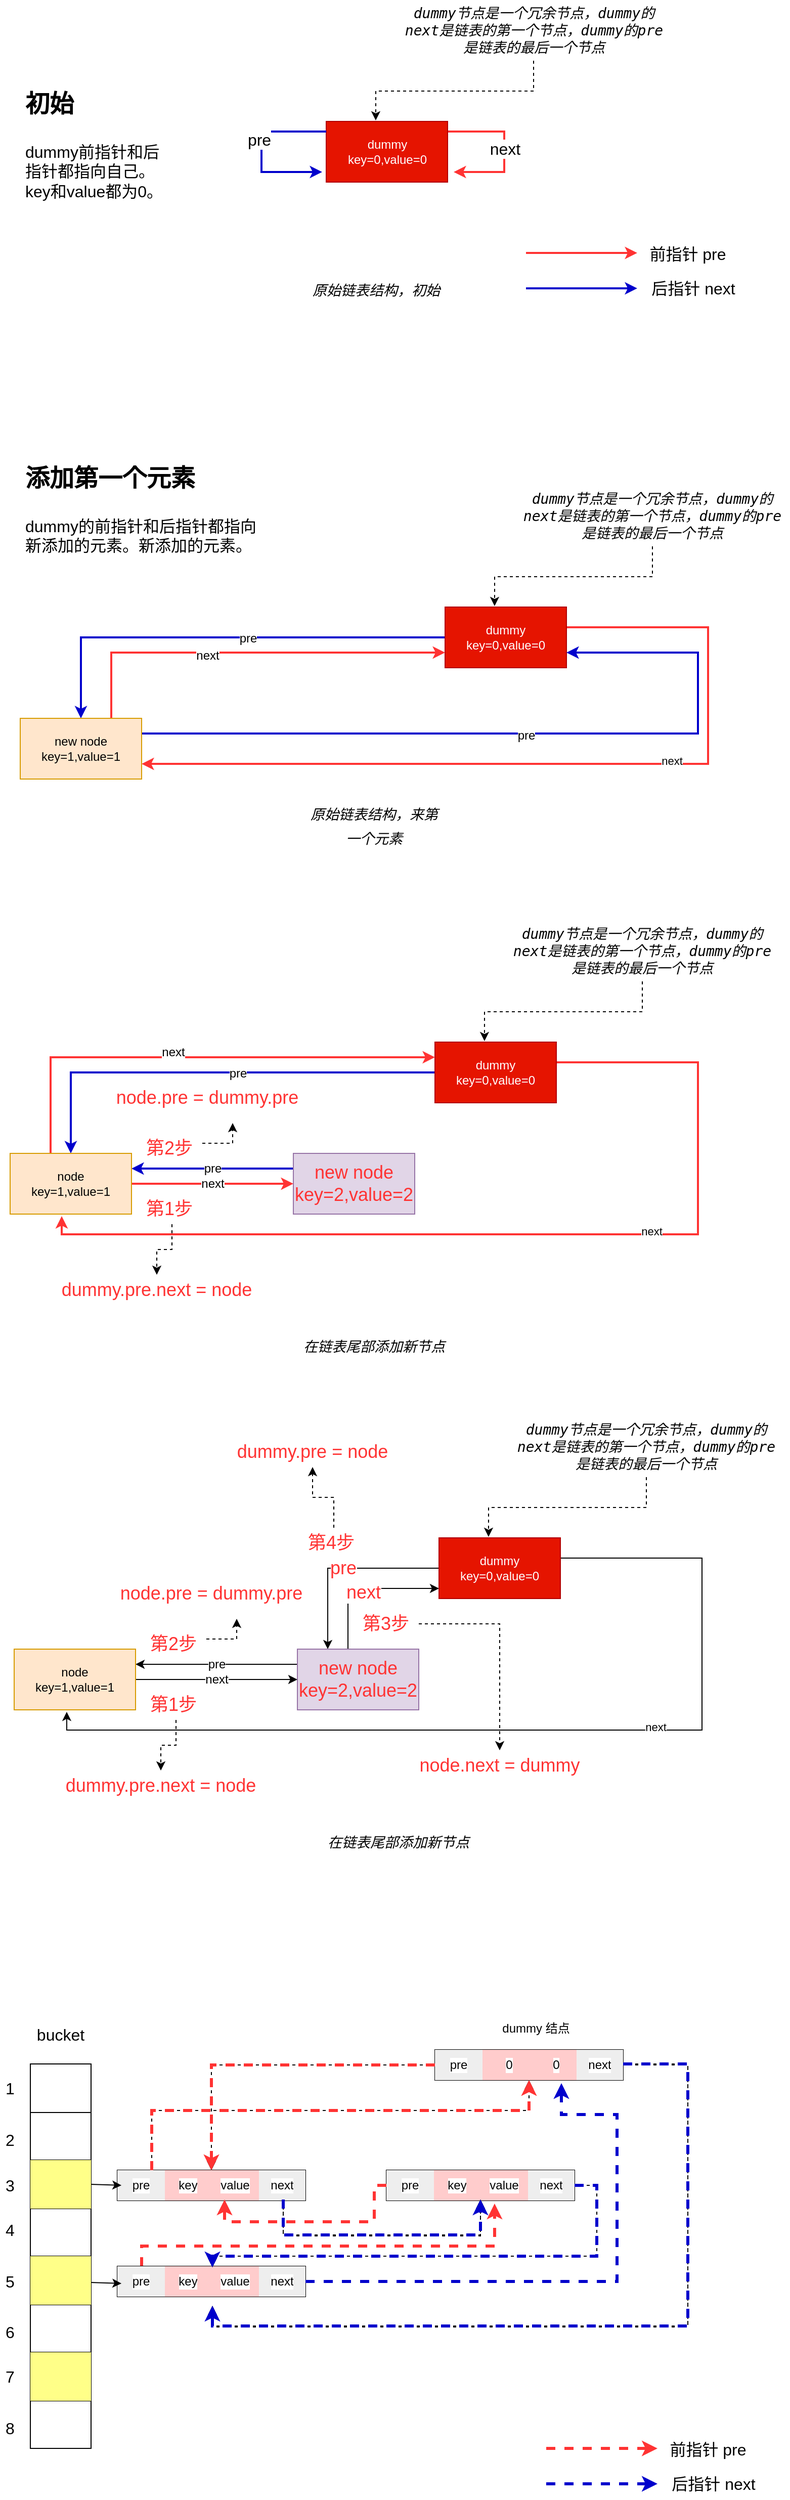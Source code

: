 <mxfile version="16.4.11" type="github">
  <diagram id="jQrOPHSQlCrRj25DtOaN" name="Page-1">
    <mxGraphModel dx="1422" dy="762" grid="1" gridSize="10" guides="1" tooltips="1" connect="1" arrows="1" fold="1" page="1" pageScale="1" pageWidth="827" pageHeight="1169" math="0" shadow="0">
      <root>
        <mxCell id="0" />
        <mxCell id="1" parent="0" />
        <mxCell id="KZvTcLUDpUq6Z3vSpvz5-89" style="edgeStyle=orthogonalEdgeStyle;rounded=0;orthogonalLoop=1;jettySize=auto;html=1;entryX=0.433;entryY=1.033;entryDx=0;entryDy=0;entryPerimeter=0;" edge="1" source="KZvTcLUDpUq6Z3vSpvz5-93" target="KZvTcLUDpUq6Z3vSpvz5-104" parent="1">
          <mxGeometry relative="1" as="geometry">
            <mxPoint x="693.96" y="1810" as="targetPoint" />
            <Array as="points">
              <mxPoint x="694" y="1720" />
              <mxPoint x="694" y="1890" />
              <mxPoint x="66" y="1890" />
            </Array>
          </mxGeometry>
        </mxCell>
        <mxCell id="KZvTcLUDpUq6Z3vSpvz5-90" value="next" style="edgeLabel;html=1;align=center;verticalAlign=middle;resizable=0;points=[];" vertex="1" connectable="0" parent="KZvTcLUDpUq6Z3vSpvz5-89">
          <mxGeometry x="-0.255" y="-3" relative="1" as="geometry">
            <mxPoint as="offset" />
          </mxGeometry>
        </mxCell>
        <mxCell id="KZvTcLUDpUq6Z3vSpvz5-115" value="pre" style="edgeStyle=orthogonalEdgeStyle;rounded=0;orthogonalLoop=1;jettySize=auto;html=1;entryX=0.25;entryY=0;entryDx=0;entryDy=0;fontSize=18;fontColor=#FF3333;" edge="1" parent="1" source="KZvTcLUDpUq6Z3vSpvz5-93" target="KZvTcLUDpUq6Z3vSpvz5-100">
          <mxGeometry relative="1" as="geometry" />
        </mxCell>
        <mxCell id="KZvTcLUDpUq6Z3vSpvz5-93" value="dummy&lt;br&gt;key=0,value=0" style="rounded=0;whiteSpace=wrap;html=1;fillColor=#e51400;fontColor=#ffffff;strokeColor=#B20000;" vertex="1" parent="1">
          <mxGeometry x="434" y="1700" width="120" height="60" as="geometry" />
        </mxCell>
        <mxCell id="KZvTcLUDpUq6Z3vSpvz5-99" value="pre" style="edgeStyle=orthogonalEdgeStyle;rounded=0;orthogonalLoop=1;jettySize=auto;html=1;entryX=1;entryY=0.25;entryDx=0;entryDy=0;fontSize=12;fontColor=#000000;" edge="1" source="KZvTcLUDpUq6Z3vSpvz5-100" target="KZvTcLUDpUq6Z3vSpvz5-104" parent="1">
          <mxGeometry relative="1" as="geometry">
            <Array as="points">
              <mxPoint x="194" y="1825" />
              <mxPoint x="194" y="1825" />
            </Array>
          </mxGeometry>
        </mxCell>
        <mxCell id="KZvTcLUDpUq6Z3vSpvz5-116" style="edgeStyle=orthogonalEdgeStyle;rounded=0;orthogonalLoop=1;jettySize=auto;html=1;fontSize=18;fontColor=#FF3333;" edge="1" parent="1" source="KZvTcLUDpUq6Z3vSpvz5-100">
          <mxGeometry relative="1" as="geometry">
            <mxPoint x="434" y="1750" as="targetPoint" />
            <Array as="points">
              <mxPoint x="344" y="1750" />
              <mxPoint x="434" y="1750" />
            </Array>
          </mxGeometry>
        </mxCell>
        <mxCell id="KZvTcLUDpUq6Z3vSpvz5-117" value="next" style="edgeLabel;html=1;align=center;verticalAlign=middle;resizable=0;points=[];fontSize=18;fontColor=#FF3333;" vertex="1" connectable="0" parent="KZvTcLUDpUq6Z3vSpvz5-116">
          <mxGeometry y="-4" relative="1" as="geometry">
            <mxPoint as="offset" />
          </mxGeometry>
        </mxCell>
        <mxCell id="KZvTcLUDpUq6Z3vSpvz5-100" value="&lt;span style=&quot;color: rgb(255 , 51 , 51)&quot;&gt;new&amp;nbsp;node&lt;/span&gt;&lt;br style=&quot;color: rgb(255 , 51 , 51)&quot;&gt;&lt;span style=&quot;color: rgb(255 , 51 , 51)&quot;&gt;key=2,value=2&lt;/span&gt;" style="rounded=0;whiteSpace=wrap;html=1;fontSize=18;fillColor=#e1d5e7;strokeColor=#9673a6;" vertex="1" parent="1">
          <mxGeometry x="294" y="1810" width="120" height="60" as="geometry" />
        </mxCell>
        <mxCell id="KZvTcLUDpUq6Z3vSpvz5-101" style="edgeStyle=orthogonalEdgeStyle;rounded=0;orthogonalLoop=1;jettySize=auto;html=1;entryX=0.408;entryY=-0.017;entryDx=0;entryDy=0;entryPerimeter=0;dashed=1;" edge="1" source="KZvTcLUDpUq6Z3vSpvz5-102" target="KZvTcLUDpUq6Z3vSpvz5-93" parent="1">
          <mxGeometry relative="1" as="geometry" />
        </mxCell>
        <mxCell id="KZvTcLUDpUq6Z3vSpvz5-102" value="&lt;span style=&quot;font-family: &amp;quot;source code pro&amp;quot;, &amp;quot;dejavu sans mono&amp;quot;, &amp;quot;ubuntu mono&amp;quot;, &amp;quot;anonymous pro&amp;quot;, &amp;quot;droid sans mono&amp;quot;, menlo, monaco, consolas, inconsolata, courier, &amp;quot;pingfang sc&amp;quot;, &amp;quot;microsoft yahei&amp;quot;, sans-serif; font-size: 14px; font-style: italic; background-color: rgb(255, 255, 255);&quot;&gt;dummy节点是一个冗余节点，dummy的next是链表的第一个节点，dummy的pre是链表的最后一个节点&lt;/span&gt;" style="text;html=1;strokeColor=none;fillColor=none;align=center;verticalAlign=middle;whiteSpace=wrap;rounded=0;fontColor=#000000;" vertex="1" parent="1">
          <mxGeometry x="504" y="1580" width="270" height="60" as="geometry" />
        </mxCell>
        <mxCell id="KZvTcLUDpUq6Z3vSpvz5-103" value="next" style="edgeStyle=orthogonalEdgeStyle;rounded=0;orthogonalLoop=1;jettySize=auto;html=1;entryX=0;entryY=0.5;entryDx=0;entryDy=0;fontSize=12;fontColor=#000000;" edge="1" source="KZvTcLUDpUq6Z3vSpvz5-104" target="KZvTcLUDpUq6Z3vSpvz5-100" parent="1">
          <mxGeometry relative="1" as="geometry" />
        </mxCell>
        <mxCell id="KZvTcLUDpUq6Z3vSpvz5-104" value="node&lt;br&gt;key=1,value=1" style="rounded=0;whiteSpace=wrap;html=1;fillColor=#ffe6cc;strokeColor=#d79b00;" vertex="1" parent="1">
          <mxGeometry x="14" y="1810" width="120" height="60" as="geometry" />
        </mxCell>
        <mxCell id="KZvTcLUDpUq6Z3vSpvz5-105" value="dummy.pre.next = node" style="text;html=1;strokeColor=none;fillColor=none;align=center;verticalAlign=middle;whiteSpace=wrap;rounded=0;labelBackgroundColor=#FFFFFF;fontSize=18;fontColor=#FF3333;" vertex="1" parent="1">
          <mxGeometry x="44" y="1930" width="230" height="30" as="geometry" />
        </mxCell>
        <mxCell id="KZvTcLUDpUq6Z3vSpvz5-106" value="node.pre = dummy.pre" style="text;html=1;strokeColor=none;fillColor=none;align=center;verticalAlign=middle;whiteSpace=wrap;rounded=0;labelBackgroundColor=#FFFFFF;fontSize=18;fontColor=#FF3333;" vertex="1" parent="1">
          <mxGeometry x="94" y="1740" width="230" height="30" as="geometry" />
        </mxCell>
        <mxCell id="KZvTcLUDpUq6Z3vSpvz5-107" style="edgeStyle=orthogonalEdgeStyle;rounded=0;orthogonalLoop=1;jettySize=auto;html=1;fontSize=18;fontColor=#FF3333;dashed=1;" edge="1" source="KZvTcLUDpUq6Z3vSpvz5-108" target="KZvTcLUDpUq6Z3vSpvz5-105" parent="1">
          <mxGeometry relative="1" as="geometry" />
        </mxCell>
        <mxCell id="KZvTcLUDpUq6Z3vSpvz5-108" value="第1步&amp;nbsp;" style="text;html=1;strokeColor=none;fillColor=none;align=center;verticalAlign=middle;whiteSpace=wrap;rounded=0;labelBackgroundColor=#FFFFFF;fontSize=18;fontColor=#FF3333;" vertex="1" parent="1">
          <mxGeometry x="144" y="1850" width="60" height="30" as="geometry" />
        </mxCell>
        <mxCell id="KZvTcLUDpUq6Z3vSpvz5-109" style="edgeStyle=orthogonalEdgeStyle;rounded=0;orthogonalLoop=1;jettySize=auto;html=1;fontSize=18;fontColor=#FF3333;dashed=1;" edge="1" source="KZvTcLUDpUq6Z3vSpvz5-110" parent="1">
          <mxGeometry relative="1" as="geometry">
            <mxPoint x="234" y="1780" as="targetPoint" />
            <Array as="points">
              <mxPoint x="234" y="1800" />
            </Array>
          </mxGeometry>
        </mxCell>
        <mxCell id="KZvTcLUDpUq6Z3vSpvz5-110" value="第2步&amp;nbsp;" style="text;html=1;strokeColor=none;fillColor=none;align=center;verticalAlign=middle;whiteSpace=wrap;rounded=0;labelBackgroundColor=#FFFFFF;fontSize=18;fontColor=#FF3333;" vertex="1" parent="1">
          <mxGeometry x="144" y="1790" width="60" height="30" as="geometry" />
        </mxCell>
        <mxCell id="KZvTcLUDpUq6Z3vSpvz5-168" style="edgeStyle=orthogonalEdgeStyle;rounded=0;orthogonalLoop=1;jettySize=auto;html=1;entryX=0.5;entryY=0;entryDx=0;entryDy=0;fontSize=12;fontColor=#000000;dashed=1;" edge="1" parent="1" source="KZvTcLUDpUq6Z3vSpvz5-114" target="KZvTcLUDpUq6Z3vSpvz5-167">
          <mxGeometry relative="1" as="geometry">
            <Array as="points">
              <mxPoint x="494" y="1785" />
            </Array>
          </mxGeometry>
        </mxCell>
        <mxCell id="KZvTcLUDpUq6Z3vSpvz5-114" value="第3步&amp;nbsp;" style="text;html=1;strokeColor=none;fillColor=none;align=center;verticalAlign=middle;whiteSpace=wrap;rounded=0;labelBackgroundColor=#FFFFFF;fontSize=18;fontColor=#FF3333;" vertex="1" parent="1">
          <mxGeometry x="354" y="1770" width="60" height="30" as="geometry" />
        </mxCell>
        <mxCell id="KZvTcLUDpUq6Z3vSpvz5-172" style="edgeStyle=orthogonalEdgeStyle;rounded=0;orthogonalLoop=1;jettySize=auto;html=1;dashed=1;fontSize=12;fontColor=#000000;" edge="1" parent="1" source="KZvTcLUDpUq6Z3vSpvz5-118" target="KZvTcLUDpUq6Z3vSpvz5-169">
          <mxGeometry relative="1" as="geometry" />
        </mxCell>
        <mxCell id="KZvTcLUDpUq6Z3vSpvz5-118" value="第4步&amp;nbsp;" style="text;html=1;strokeColor=none;fillColor=none;align=center;verticalAlign=middle;whiteSpace=wrap;rounded=0;labelBackgroundColor=#FFFFFF;fontSize=18;fontColor=#FF3333;" vertex="1" parent="1">
          <mxGeometry x="300" y="1690" width="60" height="30" as="geometry" />
        </mxCell>
        <mxCell id="KZvTcLUDpUq6Z3vSpvz5-120" value="&lt;span style=&quot;font-family: &amp;quot;source code pro&amp;quot;, &amp;quot;dejavu sans mono&amp;quot;, &amp;quot;ubuntu mono&amp;quot;, &amp;quot;anonymous pro&amp;quot;, &amp;quot;droid sans mono&amp;quot;, menlo, monaco, consolas, inconsolata, courier, &amp;quot;pingfang sc&amp;quot;, &amp;quot;microsoft yahei&amp;quot;, sans-serif; font-size: 14px; font-style: italic; background-color: rgb(255, 255, 255);&quot;&gt;在链表尾部添加新节点&lt;/span&gt;" style="text;html=1;strokeColor=none;fillColor=none;align=center;verticalAlign=middle;whiteSpace=wrap;rounded=0;labelBackgroundColor=#FFFFFF;fontSize=19;fontColor=#000000;" vertex="1" parent="1">
          <mxGeometry x="290" y="1500" width="160" height="20" as="geometry" />
        </mxCell>
        <mxCell id="KZvTcLUDpUq6Z3vSpvz5-121" style="edgeStyle=orthogonalEdgeStyle;rounded=0;orthogonalLoop=1;jettySize=auto;html=1;entryX=0.425;entryY=1.033;entryDx=0;entryDy=0;entryPerimeter=0;strokeColor=#FF3333;strokeWidth=2;" edge="1" source="KZvTcLUDpUq6Z3vSpvz5-124" target="KZvTcLUDpUq6Z3vSpvz5-134" parent="1">
          <mxGeometry relative="1" as="geometry">
            <mxPoint x="689.96" y="1320" as="targetPoint" />
            <Array as="points">
              <mxPoint x="690" y="1230" />
              <mxPoint x="690" y="1400" />
              <mxPoint x="61" y="1400" />
            </Array>
          </mxGeometry>
        </mxCell>
        <mxCell id="KZvTcLUDpUq6Z3vSpvz5-122" value="next" style="edgeLabel;html=1;align=center;verticalAlign=middle;resizable=0;points=[];" vertex="1" connectable="0" parent="KZvTcLUDpUq6Z3vSpvz5-121">
          <mxGeometry x="-0.255" y="-3" relative="1" as="geometry">
            <mxPoint as="offset" />
          </mxGeometry>
        </mxCell>
        <mxCell id="KZvTcLUDpUq6Z3vSpvz5-143" style="edgeStyle=orthogonalEdgeStyle;rounded=0;orthogonalLoop=1;jettySize=auto;html=1;entryX=0.5;entryY=0;entryDx=0;entryDy=0;fontSize=12;fontColor=#000000;strokeColor=#0000CC;strokeWidth=2;" edge="1" parent="1" source="KZvTcLUDpUq6Z3vSpvz5-124" target="KZvTcLUDpUq6Z3vSpvz5-134">
          <mxGeometry relative="1" as="geometry" />
        </mxCell>
        <mxCell id="KZvTcLUDpUq6Z3vSpvz5-144" value="pre" style="edgeLabel;html=1;align=center;verticalAlign=middle;resizable=0;points=[];fontSize=12;fontColor=#000000;" vertex="1" connectable="0" parent="KZvTcLUDpUq6Z3vSpvz5-143">
          <mxGeometry x="-0.114" y="1" relative="1" as="geometry">
            <mxPoint as="offset" />
          </mxGeometry>
        </mxCell>
        <mxCell id="KZvTcLUDpUq6Z3vSpvz5-124" value="dummy&lt;br&gt;key=0,value=0" style="rounded=0;whiteSpace=wrap;html=1;fillColor=#e51400;fontColor=#ffffff;strokeColor=#B20000;" vertex="1" parent="1">
          <mxGeometry x="430" y="1210" width="120" height="60" as="geometry" />
        </mxCell>
        <mxCell id="KZvTcLUDpUq6Z3vSpvz5-127" value="pre" style="edgeStyle=orthogonalEdgeStyle;rounded=0;orthogonalLoop=1;jettySize=auto;html=1;entryX=1;entryY=0.25;entryDx=0;entryDy=0;fontSize=12;fontColor=#000000;strokeColor=#0000CC;strokeWidth=2;" edge="1" source="KZvTcLUDpUq6Z3vSpvz5-130" target="KZvTcLUDpUq6Z3vSpvz5-134" parent="1">
          <mxGeometry relative="1" as="geometry">
            <Array as="points">
              <mxPoint x="190" y="1335" />
              <mxPoint x="190" y="1335" />
            </Array>
          </mxGeometry>
        </mxCell>
        <mxCell id="KZvTcLUDpUq6Z3vSpvz5-130" value="&lt;font color=&quot;#ff3333&quot; style=&quot;font-size: 18px&quot;&gt;new&amp;nbsp;node&lt;br&gt;key=2,value=2&lt;br&gt;&lt;/font&gt;" style="rounded=0;whiteSpace=wrap;html=1;fontSize=18;fillColor=#e1d5e7;strokeColor=#9673a6;" vertex="1" parent="1">
          <mxGeometry x="290" y="1320" width="120" height="60" as="geometry" />
        </mxCell>
        <mxCell id="KZvTcLUDpUq6Z3vSpvz5-131" style="edgeStyle=orthogonalEdgeStyle;rounded=0;orthogonalLoop=1;jettySize=auto;html=1;entryX=0.408;entryY=-0.017;entryDx=0;entryDy=0;entryPerimeter=0;dashed=1;" edge="1" source="KZvTcLUDpUq6Z3vSpvz5-132" target="KZvTcLUDpUq6Z3vSpvz5-124" parent="1">
          <mxGeometry relative="1" as="geometry" />
        </mxCell>
        <mxCell id="KZvTcLUDpUq6Z3vSpvz5-132" value="&lt;span style=&quot;font-family: &amp;quot;source code pro&amp;quot;, &amp;quot;dejavu sans mono&amp;quot;, &amp;quot;ubuntu mono&amp;quot;, &amp;quot;anonymous pro&amp;quot;, &amp;quot;droid sans mono&amp;quot;, menlo, monaco, consolas, inconsolata, courier, &amp;quot;pingfang sc&amp;quot;, &amp;quot;microsoft yahei&amp;quot;, sans-serif; font-size: 14px; font-style: italic; background-color: rgb(255, 255, 255);&quot;&gt;dummy节点是一个冗余节点，dummy的next是链表的第一个节点，dummy的pre是链表的最后一个节点&lt;/span&gt;" style="text;html=1;strokeColor=none;fillColor=none;align=center;verticalAlign=middle;whiteSpace=wrap;rounded=0;fontColor=#000000;" vertex="1" parent="1">
          <mxGeometry x="500" y="1090" width="270" height="60" as="geometry" />
        </mxCell>
        <mxCell id="KZvTcLUDpUq6Z3vSpvz5-133" value="next" style="edgeStyle=orthogonalEdgeStyle;rounded=0;orthogonalLoop=1;jettySize=auto;html=1;entryX=0;entryY=0.5;entryDx=0;entryDy=0;fontSize=12;fontColor=#000000;strokeColor=#FF3333;strokeWidth=2;" edge="1" source="KZvTcLUDpUq6Z3vSpvz5-134" target="KZvTcLUDpUq6Z3vSpvz5-130" parent="1">
          <mxGeometry relative="1" as="geometry" />
        </mxCell>
        <mxCell id="KZvTcLUDpUq6Z3vSpvz5-290" style="edgeStyle=orthogonalEdgeStyle;rounded=0;orthogonalLoop=1;jettySize=auto;html=1;entryX=0;entryY=0.25;entryDx=0;entryDy=0;fontSize=24;fontColor=#000000;strokeColor=#FF3333;strokeWidth=2;" edge="1" parent="1" source="KZvTcLUDpUq6Z3vSpvz5-134" target="KZvTcLUDpUq6Z3vSpvz5-124">
          <mxGeometry relative="1" as="geometry">
            <Array as="points">
              <mxPoint x="50" y="1225" />
            </Array>
          </mxGeometry>
        </mxCell>
        <mxCell id="KZvTcLUDpUq6Z3vSpvz5-291" value="next" style="edgeLabel;html=1;align=center;verticalAlign=middle;resizable=0;points=[];fontSize=12;fontColor=#000000;" vertex="1" connectable="0" parent="KZvTcLUDpUq6Z3vSpvz5-290">
          <mxGeometry x="-0.09" y="5" relative="1" as="geometry">
            <mxPoint as="offset" />
          </mxGeometry>
        </mxCell>
        <mxCell id="KZvTcLUDpUq6Z3vSpvz5-134" value="node&lt;br&gt;key=1,value=1" style="rounded=0;whiteSpace=wrap;html=1;fillColor=#ffe6cc;strokeColor=#d79b00;" vertex="1" parent="1">
          <mxGeometry x="10" y="1320" width="120" height="60" as="geometry" />
        </mxCell>
        <mxCell id="KZvTcLUDpUq6Z3vSpvz5-135" value="dummy.pre.next = node" style="text;html=1;strokeColor=none;fillColor=none;align=center;verticalAlign=middle;whiteSpace=wrap;rounded=0;labelBackgroundColor=#FFFFFF;fontSize=18;fontColor=#FF3333;" vertex="1" parent="1">
          <mxGeometry x="40" y="1440" width="230" height="30" as="geometry" />
        </mxCell>
        <mxCell id="KZvTcLUDpUq6Z3vSpvz5-136" value="node.pre = dummy.pre" style="text;html=1;strokeColor=none;fillColor=none;align=center;verticalAlign=middle;whiteSpace=wrap;rounded=0;labelBackgroundColor=#FFFFFF;fontSize=18;fontColor=#FF3333;" vertex="1" parent="1">
          <mxGeometry x="90" y="1250" width="230" height="30" as="geometry" />
        </mxCell>
        <mxCell id="KZvTcLUDpUq6Z3vSpvz5-137" style="edgeStyle=orthogonalEdgeStyle;rounded=0;orthogonalLoop=1;jettySize=auto;html=1;fontSize=18;fontColor=#FF3333;dashed=1;" edge="1" source="KZvTcLUDpUq6Z3vSpvz5-138" target="KZvTcLUDpUq6Z3vSpvz5-135" parent="1">
          <mxGeometry relative="1" as="geometry" />
        </mxCell>
        <mxCell id="KZvTcLUDpUq6Z3vSpvz5-138" value="第1步&amp;nbsp;" style="text;html=1;strokeColor=none;fillColor=none;align=center;verticalAlign=middle;whiteSpace=wrap;rounded=0;labelBackgroundColor=#FFFFFF;fontSize=18;fontColor=#FF3333;" vertex="1" parent="1">
          <mxGeometry x="140" y="1360" width="60" height="30" as="geometry" />
        </mxCell>
        <mxCell id="KZvTcLUDpUq6Z3vSpvz5-139" style="edgeStyle=orthogonalEdgeStyle;rounded=0;orthogonalLoop=1;jettySize=auto;html=1;fontSize=18;fontColor=#FF3333;dashed=1;" edge="1" source="KZvTcLUDpUq6Z3vSpvz5-140" parent="1">
          <mxGeometry relative="1" as="geometry">
            <mxPoint x="230" y="1290" as="targetPoint" />
            <Array as="points">
              <mxPoint x="230" y="1310" />
            </Array>
          </mxGeometry>
        </mxCell>
        <mxCell id="KZvTcLUDpUq6Z3vSpvz5-140" value="第2步&amp;nbsp;" style="text;html=1;strokeColor=none;fillColor=none;align=center;verticalAlign=middle;whiteSpace=wrap;rounded=0;labelBackgroundColor=#FFFFFF;fontSize=18;fontColor=#FF3333;" vertex="1" parent="1">
          <mxGeometry x="140" y="1300" width="60" height="30" as="geometry" />
        </mxCell>
        <mxCell id="KZvTcLUDpUq6Z3vSpvz5-145" value="&lt;font face=&quot;source code pro, dejavu sans mono, ubuntu mono, anonymous pro, droid sans mono, menlo, monaco, consolas, inconsolata, courier, pingfang sc, microsoft yahei, sans-serif&quot;&gt;&lt;span style=&quot;font-size: 14px&quot;&gt;&lt;i&gt;原始链表结构，来第一个元素&lt;/i&gt;&lt;/span&gt;&lt;/font&gt;" style="text;html=1;strokeColor=none;fillColor=none;align=center;verticalAlign=middle;whiteSpace=wrap;rounded=0;labelBackgroundColor=#FFFFFF;fontSize=19;fontColor=#000000;" vertex="1" parent="1">
          <mxGeometry x="300" y="980" width="140" height="30" as="geometry" />
        </mxCell>
        <mxCell id="KZvTcLUDpUq6Z3vSpvz5-146" style="edgeStyle=orthogonalEdgeStyle;rounded=0;orthogonalLoop=1;jettySize=auto;html=1;entryX=1;entryY=0.75;entryDx=0;entryDy=0;strokeColor=#FF3333;strokeWidth=2;" edge="1" source="KZvTcLUDpUq6Z3vSpvz5-150" target="KZvTcLUDpUq6Z3vSpvz5-158" parent="1">
          <mxGeometry relative="1" as="geometry">
            <mxPoint x="699.96" y="890" as="targetPoint" />
            <Array as="points">
              <mxPoint x="700" y="800" />
              <mxPoint x="700" y="935" />
            </Array>
          </mxGeometry>
        </mxCell>
        <mxCell id="KZvTcLUDpUq6Z3vSpvz5-147" value="next" style="edgeLabel;html=1;align=center;verticalAlign=middle;resizable=0;points=[];" vertex="1" connectable="0" parent="KZvTcLUDpUq6Z3vSpvz5-146">
          <mxGeometry x="-0.255" y="-3" relative="1" as="geometry">
            <mxPoint as="offset" />
          </mxGeometry>
        </mxCell>
        <mxCell id="KZvTcLUDpUq6Z3vSpvz5-148" style="edgeStyle=orthogonalEdgeStyle;rounded=0;orthogonalLoop=1;jettySize=auto;html=1;entryX=0.5;entryY=0;entryDx=0;entryDy=0;fontSize=12;fontColor=#000000;strokeColor=#0000CC;strokeWidth=2;" edge="1" source="KZvTcLUDpUq6Z3vSpvz5-150" target="KZvTcLUDpUq6Z3vSpvz5-158" parent="1">
          <mxGeometry relative="1" as="geometry" />
        </mxCell>
        <mxCell id="KZvTcLUDpUq6Z3vSpvz5-149" value="pre" style="edgeLabel;html=1;align=center;verticalAlign=middle;resizable=0;points=[];fontSize=12;fontColor=#000000;" vertex="1" connectable="0" parent="KZvTcLUDpUq6Z3vSpvz5-148">
          <mxGeometry x="-0.114" y="1" relative="1" as="geometry">
            <mxPoint as="offset" />
          </mxGeometry>
        </mxCell>
        <mxCell id="KZvTcLUDpUq6Z3vSpvz5-150" value="dummy&lt;br&gt;key=0,value=0" style="rounded=0;whiteSpace=wrap;html=1;fillColor=#e51400;fontColor=#ffffff;strokeColor=#B20000;" vertex="1" parent="1">
          <mxGeometry x="440" y="780" width="120" height="60" as="geometry" />
        </mxCell>
        <mxCell id="KZvTcLUDpUq6Z3vSpvz5-151" value="&lt;font style=&quot;font-size: 12px&quot; color=&quot;#000000&quot;&gt;pre&lt;/font&gt;" style="edgeStyle=orthogonalEdgeStyle;rounded=0;orthogonalLoop=1;jettySize=auto;html=1;entryX=1;entryY=0.75;entryDx=0;entryDy=0;fontSize=18;fontColor=#FF3333;exitX=1;exitY=0.25;exitDx=0;exitDy=0;strokeColor=#0000CC;strokeWidth=2;" edge="1" source="KZvTcLUDpUq6Z3vSpvz5-158" target="KZvTcLUDpUq6Z3vSpvz5-150" parent="1">
          <mxGeometry relative="1" as="geometry">
            <mxPoint x="690" y="890" as="sourcePoint" />
            <Array as="points">
              <mxPoint x="690" y="905" />
              <mxPoint x="690" y="825" />
            </Array>
          </mxGeometry>
        </mxCell>
        <mxCell id="KZvTcLUDpUq6Z3vSpvz5-155" style="edgeStyle=orthogonalEdgeStyle;rounded=0;orthogonalLoop=1;jettySize=auto;html=1;entryX=0.408;entryY=-0.017;entryDx=0;entryDy=0;entryPerimeter=0;dashed=1;" edge="1" source="KZvTcLUDpUq6Z3vSpvz5-156" target="KZvTcLUDpUq6Z3vSpvz5-150" parent="1">
          <mxGeometry relative="1" as="geometry" />
        </mxCell>
        <mxCell id="KZvTcLUDpUq6Z3vSpvz5-156" value="&lt;span style=&quot;font-family: &amp;quot;source code pro&amp;quot;, &amp;quot;dejavu sans mono&amp;quot;, &amp;quot;ubuntu mono&amp;quot;, &amp;quot;anonymous pro&amp;quot;, &amp;quot;droid sans mono&amp;quot;, menlo, monaco, consolas, inconsolata, courier, &amp;quot;pingfang sc&amp;quot;, &amp;quot;microsoft yahei&amp;quot;, sans-serif; font-size: 14px; font-style: italic; background-color: rgb(255, 255, 255);&quot;&gt;dummy节点是一个冗余节点，dummy的next是链表的第一个节点，dummy的pre是链表的最后一个节点&lt;/span&gt;" style="text;html=1;strokeColor=none;fillColor=none;align=center;verticalAlign=middle;whiteSpace=wrap;rounded=0;fontColor=#000000;" vertex="1" parent="1">
          <mxGeometry x="510" y="660" width="270" height="60" as="geometry" />
        </mxCell>
        <mxCell id="KZvTcLUDpUq6Z3vSpvz5-165" style="edgeStyle=orthogonalEdgeStyle;rounded=0;orthogonalLoop=1;jettySize=auto;html=1;entryX=0;entryY=0.75;entryDx=0;entryDy=0;fontSize=12;fontColor=#000000;strokeColor=#FF3333;strokeWidth=2;" edge="1" parent="1" source="KZvTcLUDpUq6Z3vSpvz5-158" target="KZvTcLUDpUq6Z3vSpvz5-150">
          <mxGeometry relative="1" as="geometry">
            <Array as="points">
              <mxPoint x="110" y="825" />
            </Array>
          </mxGeometry>
        </mxCell>
        <mxCell id="KZvTcLUDpUq6Z3vSpvz5-166" value="next" style="edgeLabel;html=1;align=center;verticalAlign=middle;resizable=0;points=[];fontSize=12;fontColor=#000000;" vertex="1" connectable="0" parent="KZvTcLUDpUq6Z3vSpvz5-165">
          <mxGeometry x="-0.19" y="-3" relative="1" as="geometry">
            <mxPoint as="offset" />
          </mxGeometry>
        </mxCell>
        <mxCell id="KZvTcLUDpUq6Z3vSpvz5-158" value="new&amp;nbsp;node&lt;br&gt;key=1,value=1" style="rounded=0;whiteSpace=wrap;html=1;fillColor=#ffe6cc;strokeColor=#d79b00;" vertex="1" parent="1">
          <mxGeometry x="20" y="890" width="120" height="60" as="geometry" />
        </mxCell>
        <mxCell id="KZvTcLUDpUq6Z3vSpvz5-167" value="node.next = dummy" style="text;html=1;strokeColor=none;fillColor=none;align=center;verticalAlign=middle;whiteSpace=wrap;rounded=0;labelBackgroundColor=#FFFFFF;fontSize=18;fontColor=#FF3333;" vertex="1" parent="1">
          <mxGeometry x="379" y="1910" width="230" height="30" as="geometry" />
        </mxCell>
        <mxCell id="KZvTcLUDpUq6Z3vSpvz5-169" value="dummy.pre = node" style="text;html=1;strokeColor=none;fillColor=none;align=center;verticalAlign=middle;whiteSpace=wrap;rounded=0;labelBackgroundColor=#FFFFFF;fontSize=18;fontColor=#FF3333;" vertex="1" parent="1">
          <mxGeometry x="194" y="1600" width="230" height="30" as="geometry" />
        </mxCell>
        <mxCell id="KZvTcLUDpUq6Z3vSpvz5-173" value="&lt;span style=&quot;font-family: &amp;quot;source code pro&amp;quot;, &amp;quot;dejavu sans mono&amp;quot;, &amp;quot;ubuntu mono&amp;quot;, &amp;quot;anonymous pro&amp;quot;, &amp;quot;droid sans mono&amp;quot;, menlo, monaco, consolas, inconsolata, courier, &amp;quot;pingfang sc&amp;quot;, &amp;quot;microsoft yahei&amp;quot;, sans-serif; font-size: 14px; font-style: italic; background-color: rgb(255, 255, 255);&quot;&gt;在链表尾部添加新节点&lt;/span&gt;" style="text;html=1;strokeColor=none;fillColor=none;align=center;verticalAlign=middle;whiteSpace=wrap;rounded=0;labelBackgroundColor=#FFFFFF;fontSize=19;fontColor=#000000;" vertex="1" parent="1">
          <mxGeometry x="314" y="1990" width="160" height="20" as="geometry" />
        </mxCell>
        <mxCell id="KZvTcLUDpUq6Z3vSpvz5-177" value="" style="shape=table;startSize=0;container=1;collapsible=0;childLayout=tableLayout;labelBackgroundColor=#FFFFFF;fontSize=12;fontColor=#000000;" vertex="1" parent="1">
          <mxGeometry x="30" y="2220" width="60" height="380" as="geometry" />
        </mxCell>
        <mxCell id="KZvTcLUDpUq6Z3vSpvz5-178" value="" style="shape=tableRow;horizontal=0;startSize=0;swimlaneHead=0;swimlaneBody=0;top=0;left=0;bottom=0;right=0;collapsible=0;dropTarget=0;fillColor=none;points=[[0,0.5],[1,0.5]];portConstraint=eastwest;labelBackgroundColor=#FFFFFF;fontSize=12;fontColor=#000000;" vertex="1" parent="KZvTcLUDpUq6Z3vSpvz5-177">
          <mxGeometry width="60" height="48" as="geometry" />
        </mxCell>
        <mxCell id="KZvTcLUDpUq6Z3vSpvz5-179" value="" style="shape=partialRectangle;html=1;whiteSpace=wrap;connectable=0;overflow=hidden;fillColor=none;top=0;left=0;bottom=0;right=0;pointerEvents=1;labelBackgroundColor=#FFFFFF;fontSize=12;fontColor=#000000;" vertex="1" parent="KZvTcLUDpUq6Z3vSpvz5-178">
          <mxGeometry width="60" height="48" as="geometry">
            <mxRectangle width="60" height="48" as="alternateBounds" />
          </mxGeometry>
        </mxCell>
        <mxCell id="KZvTcLUDpUq6Z3vSpvz5-180" value="" style="shape=tableRow;horizontal=0;startSize=0;swimlaneHead=0;swimlaneBody=0;top=0;left=0;bottom=0;right=0;collapsible=0;dropTarget=0;fillColor=none;points=[[0,0.5],[1,0.5]];portConstraint=eastwest;labelBackgroundColor=#FFFFFF;fontSize=12;fontColor=#000000;" vertex="1" parent="KZvTcLUDpUq6Z3vSpvz5-177">
          <mxGeometry y="48" width="60" height="47" as="geometry" />
        </mxCell>
        <mxCell id="KZvTcLUDpUq6Z3vSpvz5-181" value="" style="shape=partialRectangle;html=1;whiteSpace=wrap;connectable=0;overflow=hidden;fillColor=none;top=0;left=0;bottom=0;right=0;pointerEvents=1;labelBackgroundColor=#FFFFFF;fontSize=12;fontColor=#000000;" vertex="1" parent="KZvTcLUDpUq6Z3vSpvz5-180">
          <mxGeometry width="60" height="47" as="geometry">
            <mxRectangle width="60" height="47" as="alternateBounds" />
          </mxGeometry>
        </mxCell>
        <mxCell id="KZvTcLUDpUq6Z3vSpvz5-182" value="" style="shape=tableRow;horizontal=0;startSize=0;swimlaneHead=0;swimlaneBody=0;top=0;left=0;bottom=0;right=0;collapsible=0;dropTarget=0;fillColor=none;points=[[0,0.5],[1,0.5]];portConstraint=eastwest;labelBackgroundColor=#FFFFFF;fontSize=12;fontColor=#000000;" vertex="1" parent="KZvTcLUDpUq6Z3vSpvz5-177">
          <mxGeometry y="95" width="60" height="48" as="geometry" />
        </mxCell>
        <mxCell id="KZvTcLUDpUq6Z3vSpvz5-183" value="" style="shape=partialRectangle;html=1;whiteSpace=wrap;connectable=0;overflow=hidden;fillColor=#ffff88;top=0;left=0;bottom=0;right=0;pointerEvents=1;labelBackgroundColor=#FFFFFF;fontSize=12;strokeColor=#36393d;" vertex="1" parent="KZvTcLUDpUq6Z3vSpvz5-182">
          <mxGeometry width="60" height="48" as="geometry">
            <mxRectangle width="60" height="48" as="alternateBounds" />
          </mxGeometry>
        </mxCell>
        <mxCell id="KZvTcLUDpUq6Z3vSpvz5-184" value="" style="shape=tableRow;horizontal=0;startSize=0;swimlaneHead=0;swimlaneBody=0;top=0;left=0;bottom=0;right=0;collapsible=0;dropTarget=0;fillColor=none;points=[[0,0.5],[1,0.5]];portConstraint=eastwest;labelBackgroundColor=#FFFFFF;fontSize=12;fontColor=#000000;" vertex="1" parent="KZvTcLUDpUq6Z3vSpvz5-177">
          <mxGeometry y="143" width="60" height="47" as="geometry" />
        </mxCell>
        <mxCell id="KZvTcLUDpUq6Z3vSpvz5-185" value="" style="shape=partialRectangle;html=1;whiteSpace=wrap;connectable=0;overflow=hidden;fillColor=none;top=0;left=0;bottom=0;right=0;pointerEvents=1;labelBackgroundColor=#FFFFFF;fontSize=12;fontColor=#000000;" vertex="1" parent="KZvTcLUDpUq6Z3vSpvz5-184">
          <mxGeometry width="60" height="47" as="geometry">
            <mxRectangle width="60" height="47" as="alternateBounds" />
          </mxGeometry>
        </mxCell>
        <mxCell id="KZvTcLUDpUq6Z3vSpvz5-186" value="" style="shape=tableRow;horizontal=0;startSize=0;swimlaneHead=0;swimlaneBody=0;top=0;left=0;bottom=0;right=0;collapsible=0;dropTarget=0;fillColor=none;points=[[0,0.5],[1,0.5]];portConstraint=eastwest;labelBackgroundColor=#FFFFFF;fontSize=12;fontColor=#000000;" vertex="1" parent="KZvTcLUDpUq6Z3vSpvz5-177">
          <mxGeometry y="190" width="60" height="48" as="geometry" />
        </mxCell>
        <mxCell id="KZvTcLUDpUq6Z3vSpvz5-187" value="" style="shape=partialRectangle;html=1;whiteSpace=wrap;connectable=0;overflow=hidden;fillColor=#ffff88;top=0;left=0;bottom=0;right=0;pointerEvents=1;labelBackgroundColor=#FFFFFF;fontSize=12;strokeColor=#36393d;" vertex="1" parent="KZvTcLUDpUq6Z3vSpvz5-186">
          <mxGeometry width="60" height="48" as="geometry">
            <mxRectangle width="60" height="48" as="alternateBounds" />
          </mxGeometry>
        </mxCell>
        <mxCell id="KZvTcLUDpUq6Z3vSpvz5-188" value="" style="shape=tableRow;horizontal=0;startSize=0;swimlaneHead=0;swimlaneBody=0;top=0;left=0;bottom=0;right=0;collapsible=0;dropTarget=0;fillColor=none;points=[[0,0.5],[1,0.5]];portConstraint=eastwest;labelBackgroundColor=#FFFFFF;fontSize=12;fontColor=#000000;" vertex="1" parent="KZvTcLUDpUq6Z3vSpvz5-177">
          <mxGeometry y="238" width="60" height="47" as="geometry" />
        </mxCell>
        <mxCell id="KZvTcLUDpUq6Z3vSpvz5-189" value="" style="shape=partialRectangle;html=1;whiteSpace=wrap;connectable=0;overflow=hidden;fillColor=none;top=0;left=0;bottom=0;right=0;pointerEvents=1;labelBackgroundColor=#FFFFFF;fontSize=12;fontColor=#000000;" vertex="1" parent="KZvTcLUDpUq6Z3vSpvz5-188">
          <mxGeometry width="60" height="47" as="geometry">
            <mxRectangle width="60" height="47" as="alternateBounds" />
          </mxGeometry>
        </mxCell>
        <mxCell id="KZvTcLUDpUq6Z3vSpvz5-190" value="" style="shape=tableRow;horizontal=0;startSize=0;swimlaneHead=0;swimlaneBody=0;top=0;left=0;bottom=0;right=0;collapsible=0;dropTarget=0;fillColor=none;points=[[0,0.5],[1,0.5]];portConstraint=eastwest;labelBackgroundColor=#FFFFFF;fontSize=12;fontColor=#000000;" vertex="1" parent="KZvTcLUDpUq6Z3vSpvz5-177">
          <mxGeometry y="285" width="60" height="48" as="geometry" />
        </mxCell>
        <mxCell id="KZvTcLUDpUq6Z3vSpvz5-191" value="" style="shape=partialRectangle;html=1;whiteSpace=wrap;connectable=0;overflow=hidden;fillColor=#ffff88;top=0;left=0;bottom=0;right=0;pointerEvents=1;labelBackgroundColor=#FFFFFF;fontSize=12;strokeColor=#36393d;" vertex="1" parent="KZvTcLUDpUq6Z3vSpvz5-190">
          <mxGeometry width="60" height="48" as="geometry">
            <mxRectangle width="60" height="48" as="alternateBounds" />
          </mxGeometry>
        </mxCell>
        <mxCell id="KZvTcLUDpUq6Z3vSpvz5-192" value="" style="shape=tableRow;horizontal=0;startSize=0;swimlaneHead=0;swimlaneBody=0;top=0;left=0;bottom=0;right=0;collapsible=0;dropTarget=0;fillColor=none;points=[[0,0.5],[1,0.5]];portConstraint=eastwest;labelBackgroundColor=#FFFFFF;fontSize=12;fontColor=#000000;" vertex="1" parent="KZvTcLUDpUq6Z3vSpvz5-177">
          <mxGeometry y="333" width="60" height="47" as="geometry" />
        </mxCell>
        <mxCell id="KZvTcLUDpUq6Z3vSpvz5-193" value="" style="shape=partialRectangle;html=1;whiteSpace=wrap;connectable=0;overflow=hidden;fillColor=none;top=0;left=0;bottom=0;right=0;pointerEvents=1;labelBackgroundColor=#FFFFFF;fontSize=12;fontColor=#000000;" vertex="1" parent="KZvTcLUDpUq6Z3vSpvz5-192">
          <mxGeometry width="60" height="47" as="geometry">
            <mxRectangle width="60" height="47" as="alternateBounds" />
          </mxGeometry>
        </mxCell>
        <mxCell id="KZvTcLUDpUq6Z3vSpvz5-219" value="" style="edgeStyle=orthogonalEdgeStyle;rounded=0;orthogonalLoop=1;jettySize=auto;html=1;dashed=1;fontSize=12;fontColor=#000000;entryX=0.5;entryY=1;entryDx=0;entryDy=0;" edge="1" parent="1" source="KZvTcLUDpUq6Z3vSpvz5-194" target="KZvTcLUDpUq6Z3vSpvz5-213">
          <mxGeometry relative="1" as="geometry">
            <Array as="points">
              <mxPoint x="280" y="2390" />
              <mxPoint x="475" y="2390" />
            </Array>
          </mxGeometry>
        </mxCell>
        <mxCell id="KZvTcLUDpUq6Z3vSpvz5-241" style="edgeStyle=orthogonalEdgeStyle;rounded=0;orthogonalLoop=1;jettySize=auto;html=1;entryX=0.5;entryY=1;entryDx=0;entryDy=0;dashed=1;fontSize=12;fontColor=#000000;" edge="1" parent="1" source="KZvTcLUDpUq6Z3vSpvz5-194" target="KZvTcLUDpUq6Z3vSpvz5-200">
          <mxGeometry relative="1" as="geometry">
            <Array as="points">
              <mxPoint x="150" y="2266" />
              <mxPoint x="523" y="2266" />
            </Array>
          </mxGeometry>
        </mxCell>
        <mxCell id="KZvTcLUDpUq6Z3vSpvz5-194" value="" style="shape=table;startSize=0;container=1;collapsible=0;childLayout=tableLayout;labelBackgroundColor=#FFFFFF;fontSize=12;fontColor=#000000;" vertex="1" parent="1">
          <mxGeometry x="116" y="2325" width="186" height="30" as="geometry" />
        </mxCell>
        <mxCell id="KZvTcLUDpUq6Z3vSpvz5-195" value="" style="shape=tableRow;horizontal=0;startSize=0;swimlaneHead=0;swimlaneBody=0;top=0;left=0;bottom=0;right=0;collapsible=0;dropTarget=0;fillColor=none;points=[[0,0.5],[1,0.5]];portConstraint=eastwest;labelBackgroundColor=#FFFFFF;fontSize=12;fontColor=#000000;" vertex="1" parent="KZvTcLUDpUq6Z3vSpvz5-194">
          <mxGeometry width="186" height="30" as="geometry" />
        </mxCell>
        <mxCell id="KZvTcLUDpUq6Z3vSpvz5-196" value="pre" style="shape=partialRectangle;html=1;whiteSpace=wrap;connectable=0;overflow=hidden;fillColor=#eeeeee;top=0;left=0;bottom=0;right=0;pointerEvents=1;labelBackgroundColor=#FFFFFF;fontSize=12;strokeColor=#36393d;" vertex="1" parent="KZvTcLUDpUq6Z3vSpvz5-195">
          <mxGeometry width="47" height="30" as="geometry">
            <mxRectangle width="47" height="30" as="alternateBounds" />
          </mxGeometry>
        </mxCell>
        <mxCell id="KZvTcLUDpUq6Z3vSpvz5-197" value="key" style="shape=partialRectangle;html=1;whiteSpace=wrap;connectable=0;overflow=hidden;fillColor=#ffcccc;top=0;left=0;bottom=0;right=0;pointerEvents=1;labelBackgroundColor=#FFFFFF;fontSize=12;strokeColor=#36393d;" vertex="1" parent="KZvTcLUDpUq6Z3vSpvz5-195">
          <mxGeometry x="47" width="46" height="30" as="geometry">
            <mxRectangle width="46" height="30" as="alternateBounds" />
          </mxGeometry>
        </mxCell>
        <mxCell id="KZvTcLUDpUq6Z3vSpvz5-198" value="value" style="shape=partialRectangle;html=1;whiteSpace=wrap;connectable=0;overflow=hidden;fillColor=#ffcccc;top=0;left=0;bottom=0;right=0;pointerEvents=1;labelBackgroundColor=#FFFFFF;fontSize=12;strokeColor=#36393d;" vertex="1" parent="KZvTcLUDpUq6Z3vSpvz5-195">
          <mxGeometry x="93" width="47" height="30" as="geometry">
            <mxRectangle width="47" height="30" as="alternateBounds" />
          </mxGeometry>
        </mxCell>
        <mxCell id="KZvTcLUDpUq6Z3vSpvz5-199" value="next" style="shape=partialRectangle;html=1;whiteSpace=wrap;connectable=0;overflow=hidden;fillColor=#eeeeee;top=0;left=0;bottom=0;right=0;pointerEvents=1;labelBackgroundColor=#FFFFFF;fontSize=12;strokeColor=#36393d;" vertex="1" parent="KZvTcLUDpUq6Z3vSpvz5-195">
          <mxGeometry x="140" width="46" height="30" as="geometry">
            <mxRectangle width="46" height="30" as="alternateBounds" />
          </mxGeometry>
        </mxCell>
        <mxCell id="KZvTcLUDpUq6Z3vSpvz5-200" value="" style="shape=table;startSize=0;container=1;collapsible=0;childLayout=tableLayout;labelBackgroundColor=#FFFFFF;fontSize=12;fontColor=#000000;" vertex="1" parent="1">
          <mxGeometry x="430" y="2206" width="186" height="30" as="geometry" />
        </mxCell>
        <mxCell id="KZvTcLUDpUq6Z3vSpvz5-201" value="" style="shape=tableRow;horizontal=0;startSize=0;swimlaneHead=0;swimlaneBody=0;top=0;left=0;bottom=0;right=0;collapsible=0;dropTarget=0;fillColor=none;points=[[0,0.5],[1,0.5]];portConstraint=eastwest;labelBackgroundColor=#FFFFFF;fontSize=12;fontColor=#000000;" vertex="1" parent="KZvTcLUDpUq6Z3vSpvz5-200">
          <mxGeometry width="186" height="30" as="geometry" />
        </mxCell>
        <mxCell id="KZvTcLUDpUq6Z3vSpvz5-202" value="pre" style="shape=partialRectangle;html=1;whiteSpace=wrap;connectable=0;overflow=hidden;fillColor=#eeeeee;top=0;left=0;bottom=0;right=0;pointerEvents=1;labelBackgroundColor=#FFFFFF;fontSize=12;strokeColor=#36393d;" vertex="1" parent="KZvTcLUDpUq6Z3vSpvz5-201">
          <mxGeometry width="47" height="30" as="geometry">
            <mxRectangle width="47" height="30" as="alternateBounds" />
          </mxGeometry>
        </mxCell>
        <mxCell id="KZvTcLUDpUq6Z3vSpvz5-203" value="0" style="shape=partialRectangle;html=1;whiteSpace=wrap;connectable=0;overflow=hidden;fillColor=#ffcccc;top=0;left=0;bottom=0;right=0;pointerEvents=1;labelBackgroundColor=#FFFFFF;fontSize=12;strokeColor=#36393d;" vertex="1" parent="KZvTcLUDpUq6Z3vSpvz5-201">
          <mxGeometry x="47" width="53" height="30" as="geometry">
            <mxRectangle width="53" height="30" as="alternateBounds" />
          </mxGeometry>
        </mxCell>
        <mxCell id="KZvTcLUDpUq6Z3vSpvz5-204" value="0" style="shape=partialRectangle;html=1;whiteSpace=wrap;connectable=0;overflow=hidden;fillColor=#ffcccc;top=0;left=0;bottom=0;right=0;pointerEvents=1;labelBackgroundColor=#FFFFFF;fontSize=12;strokeColor=#36393d;" vertex="1" parent="KZvTcLUDpUq6Z3vSpvz5-201">
          <mxGeometry x="100" width="40" height="30" as="geometry">
            <mxRectangle width="40" height="30" as="alternateBounds" />
          </mxGeometry>
        </mxCell>
        <mxCell id="KZvTcLUDpUq6Z3vSpvz5-205" value="next" style="shape=partialRectangle;html=1;whiteSpace=wrap;connectable=0;overflow=hidden;fillColor=#eeeeee;top=0;left=0;bottom=0;right=0;pointerEvents=1;labelBackgroundColor=#FFFFFF;fontSize=12;strokeColor=#36393d;" vertex="1" parent="KZvTcLUDpUq6Z3vSpvz5-201">
          <mxGeometry x="140" width="46" height="30" as="geometry">
            <mxRectangle width="46" height="30" as="alternateBounds" />
          </mxGeometry>
        </mxCell>
        <mxCell id="KZvTcLUDpUq6Z3vSpvz5-206" value="dummy 结点" style="text;html=1;strokeColor=none;fillColor=none;align=center;verticalAlign=middle;whiteSpace=wrap;rounded=0;labelBackgroundColor=#FFFFFF;fontSize=12;fontColor=#000000;" vertex="1" parent="1">
          <mxGeometry x="490" y="2170" width="80" height="30" as="geometry" />
        </mxCell>
        <mxCell id="KZvTcLUDpUq6Z3vSpvz5-213" value="" style="shape=table;startSize=0;container=1;collapsible=0;childLayout=tableLayout;labelBackgroundColor=#FFFFFF;fontSize=12;fontColor=#000000;" vertex="1" parent="1">
          <mxGeometry x="382" y="2325" width="186" height="30" as="geometry" />
        </mxCell>
        <mxCell id="KZvTcLUDpUq6Z3vSpvz5-214" value="" style="shape=tableRow;horizontal=0;startSize=0;swimlaneHead=0;swimlaneBody=0;top=0;left=0;bottom=0;right=0;collapsible=0;dropTarget=0;fillColor=none;points=[[0,0.5],[1,0.5]];portConstraint=eastwest;labelBackgroundColor=#FFFFFF;fontSize=12;fontColor=#000000;" vertex="1" parent="KZvTcLUDpUq6Z3vSpvz5-213">
          <mxGeometry width="186" height="30" as="geometry" />
        </mxCell>
        <mxCell id="KZvTcLUDpUq6Z3vSpvz5-215" value="pre" style="shape=partialRectangle;html=1;whiteSpace=wrap;connectable=0;overflow=hidden;fillColor=#eeeeee;top=0;left=0;bottom=0;right=0;pointerEvents=1;labelBackgroundColor=#FFFFFF;fontSize=12;strokeColor=#36393d;" vertex="1" parent="KZvTcLUDpUq6Z3vSpvz5-214">
          <mxGeometry width="47" height="30" as="geometry">
            <mxRectangle width="47" height="30" as="alternateBounds" />
          </mxGeometry>
        </mxCell>
        <mxCell id="KZvTcLUDpUq6Z3vSpvz5-216" value="key" style="shape=partialRectangle;html=1;whiteSpace=wrap;connectable=0;overflow=hidden;fillColor=#ffcccc;top=0;left=0;bottom=0;right=0;pointerEvents=1;labelBackgroundColor=#FFFFFF;fontSize=12;strokeColor=#36393d;" vertex="1" parent="KZvTcLUDpUq6Z3vSpvz5-214">
          <mxGeometry x="47" width="46" height="30" as="geometry">
            <mxRectangle width="46" height="30" as="alternateBounds" />
          </mxGeometry>
        </mxCell>
        <mxCell id="KZvTcLUDpUq6Z3vSpvz5-217" value="value" style="shape=partialRectangle;html=1;whiteSpace=wrap;connectable=0;overflow=hidden;fillColor=#ffcccc;top=0;left=0;bottom=0;right=0;pointerEvents=1;labelBackgroundColor=#FFFFFF;fontSize=12;strokeColor=#36393d;" vertex="1" parent="KZvTcLUDpUq6Z3vSpvz5-214">
          <mxGeometry x="93" width="47" height="30" as="geometry">
            <mxRectangle width="47" height="30" as="alternateBounds" />
          </mxGeometry>
        </mxCell>
        <mxCell id="KZvTcLUDpUq6Z3vSpvz5-218" value="next" style="shape=partialRectangle;html=1;whiteSpace=wrap;connectable=0;overflow=hidden;fillColor=#eeeeee;top=0;left=0;bottom=0;right=0;pointerEvents=1;labelBackgroundColor=#FFFFFF;fontSize=12;strokeColor=#36393d;" vertex="1" parent="KZvTcLUDpUq6Z3vSpvz5-214">
          <mxGeometry x="140" width="46" height="30" as="geometry">
            <mxRectangle width="46" height="30" as="alternateBounds" />
          </mxGeometry>
        </mxCell>
        <mxCell id="KZvTcLUDpUq6Z3vSpvz5-243" style="edgeStyle=orthogonalEdgeStyle;rounded=0;orthogonalLoop=1;jettySize=auto;html=1;entryX=0.575;entryY=1.1;entryDx=0;entryDy=0;entryPerimeter=0;dashed=1;fontSize=12;fontColor=#000000;strokeWidth=3;strokeColor=#FF3333;" edge="1" parent="1" source="KZvTcLUDpUq6Z3vSpvz5-221" target="KZvTcLUDpUq6Z3vSpvz5-213">
          <mxGeometry relative="1" as="geometry">
            <mxPoint x="140" y="2410" as="sourcePoint" />
            <Array as="points">
              <mxPoint x="140" y="2400" />
              <mxPoint x="489" y="2400" />
            </Array>
          </mxGeometry>
        </mxCell>
        <mxCell id="KZvTcLUDpUq6Z3vSpvz5-220" value="" style="shape=table;startSize=0;container=1;collapsible=0;childLayout=tableLayout;labelBackgroundColor=#FFFFFF;fontSize=12;fontColor=#000000;" vertex="1" parent="1">
          <mxGeometry x="116" y="2420" width="186" height="30" as="geometry" />
        </mxCell>
        <mxCell id="KZvTcLUDpUq6Z3vSpvz5-221" value="" style="shape=tableRow;horizontal=0;startSize=0;swimlaneHead=0;swimlaneBody=0;top=0;left=0;bottom=0;right=0;collapsible=0;dropTarget=0;fillColor=none;points=[[0,0.5],[1,0.5]];portConstraint=eastwest;labelBackgroundColor=#FFFFFF;fontSize=12;fontColor=#000000;" vertex="1" parent="KZvTcLUDpUq6Z3vSpvz5-220">
          <mxGeometry width="186" height="30" as="geometry" />
        </mxCell>
        <mxCell id="KZvTcLUDpUq6Z3vSpvz5-222" value="pre" style="shape=partialRectangle;html=1;whiteSpace=wrap;connectable=0;overflow=hidden;fillColor=#eeeeee;top=0;left=0;bottom=0;right=0;pointerEvents=1;labelBackgroundColor=#FFFFFF;fontSize=12;strokeColor=#36393d;" vertex="1" parent="KZvTcLUDpUq6Z3vSpvz5-221">
          <mxGeometry width="47" height="30" as="geometry">
            <mxRectangle width="47" height="30" as="alternateBounds" />
          </mxGeometry>
        </mxCell>
        <mxCell id="KZvTcLUDpUq6Z3vSpvz5-223" value="key" style="shape=partialRectangle;html=1;whiteSpace=wrap;connectable=0;overflow=hidden;fillColor=#ffcccc;top=0;left=0;bottom=0;right=0;pointerEvents=1;labelBackgroundColor=#FFFFFF;fontSize=12;strokeColor=#36393d;" vertex="1" parent="KZvTcLUDpUq6Z3vSpvz5-221">
          <mxGeometry x="47" width="46" height="30" as="geometry">
            <mxRectangle width="46" height="30" as="alternateBounds" />
          </mxGeometry>
        </mxCell>
        <mxCell id="KZvTcLUDpUq6Z3vSpvz5-224" value="value" style="shape=partialRectangle;html=1;whiteSpace=wrap;connectable=0;overflow=hidden;fillColor=#ffcccc;top=0;left=0;bottom=0;right=0;pointerEvents=1;labelBackgroundColor=#FFFFFF;fontSize=12;strokeColor=#36393d;" vertex="1" parent="KZvTcLUDpUq6Z3vSpvz5-221">
          <mxGeometry x="93" width="47" height="30" as="geometry">
            <mxRectangle width="47" height="30" as="alternateBounds" />
          </mxGeometry>
        </mxCell>
        <mxCell id="KZvTcLUDpUq6Z3vSpvz5-225" value="next" style="shape=partialRectangle;html=1;whiteSpace=wrap;connectable=0;overflow=hidden;fillColor=#eeeeee;top=0;left=0;bottom=0;right=0;pointerEvents=1;labelBackgroundColor=#FFFFFF;fontSize=12;strokeColor=#36393d;" vertex="1" parent="KZvTcLUDpUq6Z3vSpvz5-221">
          <mxGeometry x="140" width="46" height="30" as="geometry">
            <mxRectangle width="46" height="30" as="alternateBounds" />
          </mxGeometry>
        </mxCell>
        <mxCell id="KZvTcLUDpUq6Z3vSpvz5-232" style="edgeStyle=orthogonalEdgeStyle;rounded=0;orthogonalLoop=1;jettySize=auto;html=1;entryX=0.5;entryY=0;entryDx=0;entryDy=0;dashed=1;fontSize=12;fontColor=#000000;" edge="1" parent="1" source="KZvTcLUDpUq6Z3vSpvz5-201" target="KZvTcLUDpUq6Z3vSpvz5-194">
          <mxGeometry relative="1" as="geometry">
            <Array as="points">
              <mxPoint x="209" y="2221" />
            </Array>
          </mxGeometry>
        </mxCell>
        <mxCell id="KZvTcLUDpUq6Z3vSpvz5-236" style="edgeStyle=orthogonalEdgeStyle;rounded=0;orthogonalLoop=1;jettySize=auto;html=1;dashed=1;fontSize=12;fontColor=#000000;" edge="1" parent="1" source="KZvTcLUDpUq6Z3vSpvz5-214">
          <mxGeometry relative="1" as="geometry">
            <mxPoint x="210" y="2421" as="targetPoint" />
            <Array as="points">
              <mxPoint x="590" y="2340" />
              <mxPoint x="590" y="2410" />
              <mxPoint x="210" y="2410" />
            </Array>
          </mxGeometry>
        </mxCell>
        <mxCell id="KZvTcLUDpUq6Z3vSpvz5-242" style="edgeStyle=orthogonalEdgeStyle;rounded=0;orthogonalLoop=1;jettySize=auto;html=1;entryX=0.57;entryY=0.967;entryDx=0;entryDy=0;entryPerimeter=0;dashed=1;fontSize=12;fontColor=#000000;strokeWidth=3;strokeColor=#FF3333;" edge="1" parent="1" source="KZvTcLUDpUq6Z3vSpvz5-214" target="KZvTcLUDpUq6Z3vSpvz5-194">
          <mxGeometry relative="1" as="geometry">
            <Array as="points">
              <mxPoint x="370" y="2340" />
              <mxPoint x="370" y="2376" />
              <mxPoint x="222" y="2376" />
            </Array>
          </mxGeometry>
        </mxCell>
        <mxCell id="KZvTcLUDpUq6Z3vSpvz5-245" style="edgeStyle=orthogonalEdgeStyle;rounded=0;orthogonalLoop=1;jettySize=auto;html=1;entryX=0.672;entryY=1.1;entryDx=0;entryDy=0;dashed=1;fontSize=12;fontColor=#000000;entryPerimeter=0;strokeWidth=3;strokeColor=#0000CC;" edge="1" parent="1" source="KZvTcLUDpUq6Z3vSpvz5-221" target="KZvTcLUDpUq6Z3vSpvz5-200">
          <mxGeometry relative="1" as="geometry">
            <Array as="points">
              <mxPoint x="610" y="2435" />
              <mxPoint x="610" y="2270" />
              <mxPoint x="555" y="2270" />
            </Array>
          </mxGeometry>
        </mxCell>
        <mxCell id="KZvTcLUDpUq6Z3vSpvz5-246" style="edgeStyle=orthogonalEdgeStyle;rounded=0;orthogonalLoop=1;jettySize=auto;html=1;dashed=1;fontSize=12;fontColor=#000000;" edge="1" parent="1" source="KZvTcLUDpUq6Z3vSpvz5-201">
          <mxGeometry relative="1" as="geometry">
            <mxPoint x="210" y="2460" as="targetPoint" />
            <Array as="points">
              <mxPoint x="680" y="2221" />
              <mxPoint x="680" y="2480" />
              <mxPoint x="210" y="2480" />
            </Array>
          </mxGeometry>
        </mxCell>
        <mxCell id="KZvTcLUDpUq6Z3vSpvz5-247" style="edgeStyle=orthogonalEdgeStyle;rounded=0;orthogonalLoop=1;jettySize=auto;html=1;entryX=0.5;entryY=0;entryDx=0;entryDy=0;dashed=1;fontSize=12;fontColor=#000000;" edge="1" parent="1">
          <mxGeometry relative="1" as="geometry">
            <mxPoint x="430" y="2221" as="sourcePoint" />
            <mxPoint x="209" y="2325" as="targetPoint" />
            <Array as="points">
              <mxPoint x="209" y="2221" />
            </Array>
          </mxGeometry>
        </mxCell>
        <mxCell id="KZvTcLUDpUq6Z3vSpvz5-248" style="edgeStyle=orthogonalEdgeStyle;rounded=0;orthogonalLoop=1;jettySize=auto;html=1;entryX=0.5;entryY=0;entryDx=0;entryDy=0;dashed=1;fontSize=12;fontColor=#000000;strokeWidth=3;strokeColor=#FF3333;" edge="1" parent="1">
          <mxGeometry relative="1" as="geometry">
            <mxPoint x="430" y="2221" as="sourcePoint" />
            <mxPoint x="209" y="2325" as="targetPoint" />
            <Array as="points">
              <mxPoint x="209" y="2221" />
            </Array>
          </mxGeometry>
        </mxCell>
        <mxCell id="KZvTcLUDpUq6Z3vSpvz5-249" style="edgeStyle=orthogonalEdgeStyle;rounded=0;orthogonalLoop=1;jettySize=auto;html=1;entryX=0.5;entryY=1;entryDx=0;entryDy=0;dashed=1;fontSize=12;fontColor=#000000;strokeWidth=3;strokeColor=#FF3333;" edge="1" parent="1">
          <mxGeometry relative="1" as="geometry">
            <mxPoint x="150" y="2325" as="sourcePoint" />
            <mxPoint x="523" y="2236" as="targetPoint" />
            <Array as="points">
              <mxPoint x="150" y="2266" />
              <mxPoint x="523" y="2266" />
            </Array>
          </mxGeometry>
        </mxCell>
        <mxCell id="KZvTcLUDpUq6Z3vSpvz5-250" style="edgeStyle=orthogonalEdgeStyle;rounded=0;orthogonalLoop=1;jettySize=auto;html=1;dashed=1;fontSize=12;fontColor=#000000;" edge="1" parent="1">
          <mxGeometry relative="1" as="geometry">
            <mxPoint x="210" y="2459" as="targetPoint" />
            <mxPoint x="616" y="2220" as="sourcePoint" />
            <Array as="points">
              <mxPoint x="680" y="2220" />
              <mxPoint x="680" y="2479" />
              <mxPoint x="210" y="2479" />
            </Array>
          </mxGeometry>
        </mxCell>
        <mxCell id="KZvTcLUDpUq6Z3vSpvz5-251" value="" style="edgeStyle=orthogonalEdgeStyle;rounded=0;orthogonalLoop=1;jettySize=auto;html=1;dashed=1;fontSize=12;fontColor=#000000;entryX=0.5;entryY=1;entryDx=0;entryDy=0;" edge="1" parent="1">
          <mxGeometry relative="1" as="geometry">
            <mxPoint x="280" y="2354" as="sourcePoint" />
            <mxPoint x="475" y="2354" as="targetPoint" />
            <Array as="points">
              <mxPoint x="280" y="2389" />
              <mxPoint x="475" y="2389" />
            </Array>
          </mxGeometry>
        </mxCell>
        <mxCell id="KZvTcLUDpUq6Z3vSpvz5-252" style="edgeStyle=orthogonalEdgeStyle;rounded=0;orthogonalLoop=1;jettySize=auto;html=1;dashed=1;fontSize=12;fontColor=#000000;strokeWidth=3;strokeColor=#0000CC;" edge="1" parent="1">
          <mxGeometry relative="1" as="geometry">
            <mxPoint x="210" y="2459" as="targetPoint" />
            <mxPoint x="616" y="2220" as="sourcePoint" />
            <Array as="points">
              <mxPoint x="680" y="2220" />
              <mxPoint x="680" y="2479" />
              <mxPoint x="210" y="2479" />
            </Array>
          </mxGeometry>
        </mxCell>
        <mxCell id="KZvTcLUDpUq6Z3vSpvz5-253" value="" style="edgeStyle=orthogonalEdgeStyle;rounded=0;orthogonalLoop=1;jettySize=auto;html=1;dashed=1;fontSize=12;fontColor=#000000;entryX=0.5;entryY=1;entryDx=0;entryDy=0;strokeWidth=3;strokeColor=#0000CC;" edge="1" parent="1">
          <mxGeometry relative="1" as="geometry">
            <mxPoint x="280" y="2354" as="sourcePoint" />
            <mxPoint x="475" y="2354" as="targetPoint" />
            <Array as="points">
              <mxPoint x="280" y="2389" />
              <mxPoint x="475" y="2389" />
            </Array>
          </mxGeometry>
        </mxCell>
        <mxCell id="KZvTcLUDpUq6Z3vSpvz5-254" style="edgeStyle=orthogonalEdgeStyle;rounded=0;orthogonalLoop=1;jettySize=auto;html=1;dashed=1;fontSize=12;fontColor=#000000;strokeWidth=3;strokeColor=#0000CC;" edge="1" parent="1">
          <mxGeometry relative="1" as="geometry">
            <mxPoint x="568" y="2340" as="sourcePoint" />
            <mxPoint x="210" y="2421" as="targetPoint" />
            <Array as="points">
              <mxPoint x="590" y="2340" />
              <mxPoint x="590" y="2410" />
              <mxPoint x="210" y="2410" />
            </Array>
          </mxGeometry>
        </mxCell>
        <mxCell id="KZvTcLUDpUq6Z3vSpvz5-255" value="" style="endArrow=classic;html=1;rounded=0;fontSize=12;fontColor=#000000;strokeColor=#000000;strokeWidth=1;exitX=1;exitY=0.5;exitDx=0;exitDy=0;entryX=0.022;entryY=0.5;entryDx=0;entryDy=0;entryPerimeter=0;" edge="1" parent="1" source="KZvTcLUDpUq6Z3vSpvz5-182" target="KZvTcLUDpUq6Z3vSpvz5-195">
          <mxGeometry width="50" height="50" relative="1" as="geometry">
            <mxPoint x="90" y="2370" as="sourcePoint" />
            <mxPoint x="110" y="2340" as="targetPoint" />
          </mxGeometry>
        </mxCell>
        <mxCell id="KZvTcLUDpUq6Z3vSpvz5-258" value="" style="endArrow=classic;html=1;rounded=0;fontSize=12;fontColor=#000000;strokeColor=#000000;strokeWidth=1;exitX=1;exitY=0.5;exitDx=0;exitDy=0;entryX=0.022;entryY=0.5;entryDx=0;entryDy=0;entryPerimeter=0;" edge="1" parent="1">
          <mxGeometry width="50" height="50" relative="1" as="geometry">
            <mxPoint x="90" y="2436" as="sourcePoint" />
            <mxPoint x="120.092" y="2437" as="targetPoint" />
          </mxGeometry>
        </mxCell>
        <mxCell id="KZvTcLUDpUq6Z3vSpvz5-259" value="&lt;font style=&quot;font-size: 16px&quot;&gt;bucket&lt;/font&gt;" style="text;html=1;strokeColor=none;fillColor=none;align=center;verticalAlign=middle;whiteSpace=wrap;rounded=0;labelBackgroundColor=#FFFFFF;fontSize=12;fontColor=#000000;" vertex="1" parent="1">
          <mxGeometry x="30" y="2176" width="60" height="30" as="geometry" />
        </mxCell>
        <mxCell id="KZvTcLUDpUq6Z3vSpvz5-260" value="&lt;font style=&quot;font-size: 16px&quot;&gt;1&lt;/font&gt;" style="text;html=1;strokeColor=none;fillColor=none;align=center;verticalAlign=middle;whiteSpace=wrap;rounded=0;labelBackgroundColor=#FFFFFF;fontSize=12;fontColor=#000000;strokeWidth=1;" vertex="1" parent="1">
          <mxGeometry y="2229" width="20" height="30" as="geometry" />
        </mxCell>
        <mxCell id="KZvTcLUDpUq6Z3vSpvz5-261" value="&lt;font style=&quot;font-size: 16px&quot;&gt;2&lt;/font&gt;" style="text;html=1;strokeColor=none;fillColor=none;align=center;verticalAlign=middle;whiteSpace=wrap;rounded=0;labelBackgroundColor=#FFFFFF;fontSize=12;fontColor=#000000;strokeWidth=1;" vertex="1" parent="1">
          <mxGeometry y="2280" width="20" height="30" as="geometry" />
        </mxCell>
        <mxCell id="KZvTcLUDpUq6Z3vSpvz5-262" value="&lt;font style=&quot;font-size: 16px&quot;&gt;3&lt;/font&gt;" style="text;html=1;strokeColor=none;fillColor=none;align=center;verticalAlign=middle;whiteSpace=wrap;rounded=0;labelBackgroundColor=#FFFFFF;fontSize=12;fontColor=#000000;strokeWidth=1;" vertex="1" parent="1">
          <mxGeometry y="2325" width="20" height="30" as="geometry" />
        </mxCell>
        <mxCell id="KZvTcLUDpUq6Z3vSpvz5-263" value="&lt;span style=&quot;font-size: 16px&quot;&gt;4&lt;/span&gt;" style="text;html=1;strokeColor=none;fillColor=none;align=center;verticalAlign=middle;whiteSpace=wrap;rounded=0;labelBackgroundColor=#FFFFFF;fontSize=12;fontColor=#000000;strokeWidth=1;" vertex="1" parent="1">
          <mxGeometry y="2368.5" width="20" height="30" as="geometry" />
        </mxCell>
        <mxCell id="KZvTcLUDpUq6Z3vSpvz5-264" value="&lt;font style=&quot;font-size: 16px&quot;&gt;5&lt;/font&gt;" style="text;html=1;strokeColor=none;fillColor=none;align=center;verticalAlign=middle;whiteSpace=wrap;rounded=0;labelBackgroundColor=#FFFFFF;fontSize=12;fontColor=#000000;strokeWidth=1;" vertex="1" parent="1">
          <mxGeometry y="2420" width="20" height="30" as="geometry" />
        </mxCell>
        <mxCell id="KZvTcLUDpUq6Z3vSpvz5-265" value="&lt;font style=&quot;font-size: 16px&quot;&gt;6&lt;/font&gt;" style="text;html=1;strokeColor=none;fillColor=none;align=center;verticalAlign=middle;whiteSpace=wrap;rounded=0;labelBackgroundColor=#FFFFFF;fontSize=12;fontColor=#000000;strokeWidth=1;" vertex="1" parent="1">
          <mxGeometry y="2470" width="20" height="30" as="geometry" />
        </mxCell>
        <mxCell id="KZvTcLUDpUq6Z3vSpvz5-266" value="&lt;font style=&quot;font-size: 16px&quot;&gt;7&lt;/font&gt;" style="text;html=1;strokeColor=none;fillColor=none;align=center;verticalAlign=middle;whiteSpace=wrap;rounded=0;labelBackgroundColor=#FFFFFF;fontSize=12;fontColor=#000000;strokeWidth=1;" vertex="1" parent="1">
          <mxGeometry y="2513.5" width="20" height="30" as="geometry" />
        </mxCell>
        <mxCell id="KZvTcLUDpUq6Z3vSpvz5-267" value="&lt;font style=&quot;font-size: 16px&quot;&gt;8&lt;/font&gt;" style="text;html=1;strokeColor=none;fillColor=none;align=center;verticalAlign=middle;whiteSpace=wrap;rounded=0;labelBackgroundColor=#FFFFFF;fontSize=12;fontColor=#000000;strokeWidth=1;" vertex="1" parent="1">
          <mxGeometry y="2565" width="20" height="30" as="geometry" />
        </mxCell>
        <mxCell id="KZvTcLUDpUq6Z3vSpvz5-268" value="" style="endArrow=classic;html=1;rounded=0;fontSize=16;fontColor=#000000;strokeColor=#0000CC;strokeWidth=3;dashed=1;" edge="1" parent="1">
          <mxGeometry width="50" height="50" relative="1" as="geometry">
            <mxPoint x="540" y="2635" as="sourcePoint" />
            <mxPoint x="650" y="2635" as="targetPoint" />
          </mxGeometry>
        </mxCell>
        <mxCell id="KZvTcLUDpUq6Z3vSpvz5-269" value="" style="endArrow=classic;html=1;rounded=0;fontSize=16;fontColor=#000000;strokeColor=#FF3333;strokeWidth=3;dashed=1;" edge="1" parent="1">
          <mxGeometry width="50" height="50" relative="1" as="geometry">
            <mxPoint x="540" y="2600" as="sourcePoint" />
            <mxPoint x="650" y="2600" as="targetPoint" />
          </mxGeometry>
        </mxCell>
        <mxCell id="KZvTcLUDpUq6Z3vSpvz5-270" value="前指针 pre" style="text;html=1;strokeColor=none;fillColor=none;align=center;verticalAlign=middle;whiteSpace=wrap;rounded=0;labelBackgroundColor=#FFFFFF;fontSize=16;fontColor=#000000;" vertex="1" parent="1">
          <mxGeometry x="655" y="2586" width="90" height="30" as="geometry" />
        </mxCell>
        <mxCell id="KZvTcLUDpUq6Z3vSpvz5-271" value="后指针 next" style="text;html=1;strokeColor=none;fillColor=none;align=center;verticalAlign=middle;whiteSpace=wrap;rounded=0;labelBackgroundColor=#FFFFFF;fontSize=16;fontColor=#000000;" vertex="1" parent="1">
          <mxGeometry x="662.5" y="2620" width="85" height="30" as="geometry" />
        </mxCell>
        <mxCell id="KZvTcLUDpUq6Z3vSpvz5-272" value="&lt;font face=&quot;source code pro, dejavu sans mono, ubuntu mono, anonymous pro, droid sans mono, menlo, monaco, consolas, inconsolata, courier, pingfang sc, microsoft yahei, sans-serif&quot;&gt;&lt;span style=&quot;font-size: 14px&quot;&gt;&lt;i&gt;原始链表结构，初始&lt;/i&gt;&lt;/span&gt;&lt;/font&gt;" style="text;html=1;strokeColor=none;fillColor=none;align=center;verticalAlign=middle;whiteSpace=wrap;rounded=0;labelBackgroundColor=#FFFFFF;fontSize=19;fontColor=#000000;" vertex="1" parent="1">
          <mxGeometry x="302" y="450" width="140" height="30" as="geometry" />
        </mxCell>
        <mxCell id="KZvTcLUDpUq6Z3vSpvz5-286" value="next" style="edgeStyle=orthogonalEdgeStyle;rounded=0;orthogonalLoop=1;jettySize=auto;html=1;fontSize=16;fontColor=#000000;strokeColor=#FF3333;strokeWidth=2;" edge="1" parent="1" source="KZvTcLUDpUq6Z3vSpvz5-277">
          <mxGeometry relative="1" as="geometry">
            <mxPoint x="448.5" y="350" as="targetPoint" />
            <Array as="points">
              <mxPoint x="498.5" y="310" />
              <mxPoint x="498.5" y="350" />
            </Array>
          </mxGeometry>
        </mxCell>
        <mxCell id="KZvTcLUDpUq6Z3vSpvz5-277" value="dummy&lt;br&gt;key=0,value=0" style="rounded=0;whiteSpace=wrap;html=1;fillColor=#e51400;fontColor=#ffffff;strokeColor=#B20000;" vertex="1" parent="1">
          <mxGeometry x="322.5" y="300" width="120" height="60" as="geometry" />
        </mxCell>
        <mxCell id="KZvTcLUDpUq6Z3vSpvz5-279" style="edgeStyle=orthogonalEdgeStyle;rounded=0;orthogonalLoop=1;jettySize=auto;html=1;entryX=0.408;entryY=-0.017;entryDx=0;entryDy=0;entryPerimeter=0;dashed=1;" edge="1" source="KZvTcLUDpUq6Z3vSpvz5-280" target="KZvTcLUDpUq6Z3vSpvz5-277" parent="1">
          <mxGeometry relative="1" as="geometry" />
        </mxCell>
        <mxCell id="KZvTcLUDpUq6Z3vSpvz5-280" value="&lt;span style=&quot;font-family: &amp;quot;source code pro&amp;quot;, &amp;quot;dejavu sans mono&amp;quot;, &amp;quot;ubuntu mono&amp;quot;, &amp;quot;anonymous pro&amp;quot;, &amp;quot;droid sans mono&amp;quot;, menlo, monaco, consolas, inconsolata, courier, &amp;quot;pingfang sc&amp;quot;, &amp;quot;microsoft yahei&amp;quot;, sans-serif; font-size: 14px; font-style: italic; background-color: rgb(255, 255, 255);&quot;&gt;dummy节点是一个冗余节点，dummy的next是链表的第一个节点，dummy的pre是链表的最后一个节点&lt;/span&gt;" style="text;html=1;strokeColor=none;fillColor=none;align=center;verticalAlign=middle;whiteSpace=wrap;rounded=0;fontColor=#000000;" vertex="1" parent="1">
          <mxGeometry x="392.5" y="180" width="270" height="60" as="geometry" />
        </mxCell>
        <mxCell id="KZvTcLUDpUq6Z3vSpvz5-284" style="edgeStyle=orthogonalEdgeStyle;rounded=0;orthogonalLoop=1;jettySize=auto;html=1;fontSize=16;fontColor=#000000;strokeColor=#0000CC;strokeWidth=2;" edge="1" parent="1" source="KZvTcLUDpUq6Z3vSpvz5-277">
          <mxGeometry relative="1" as="geometry">
            <mxPoint x="318.5" y="350" as="targetPoint" />
            <Array as="points">
              <mxPoint x="258.5" y="310" />
              <mxPoint x="258.5" y="350" />
            </Array>
          </mxGeometry>
        </mxCell>
        <mxCell id="KZvTcLUDpUq6Z3vSpvz5-287" value="pre" style="edgeLabel;html=1;align=center;verticalAlign=middle;resizable=0;points=[];fontSize=16;fontColor=#000000;" vertex="1" connectable="0" parent="KZvTcLUDpUq6Z3vSpvz5-284">
          <mxGeometry x="-0.122" y="-3" relative="1" as="geometry">
            <mxPoint as="offset" />
          </mxGeometry>
        </mxCell>
        <mxCell id="KZvTcLUDpUq6Z3vSpvz5-288" value="&lt;h1&gt;&lt;font style=&quot;font-size: 24px&quot;&gt;初始&lt;/font&gt;&lt;/h1&gt;&lt;div&gt;dummy前指针和后指针都指向自己。key和value都为0。&lt;/div&gt;" style="text;html=1;strokeColor=none;fillColor=none;spacing=5;spacingTop=-20;whiteSpace=wrap;overflow=hidden;rounded=0;labelBackgroundColor=#FFFFFF;fontSize=16;fontColor=#000000;" vertex="1" parent="1">
          <mxGeometry x="20" y="250" width="150" height="140" as="geometry" />
        </mxCell>
        <mxCell id="KZvTcLUDpUq6Z3vSpvz5-289" value="&lt;h1&gt;&lt;span style=&quot;font-size: 24px&quot;&gt;添加第一个元素&lt;/span&gt;&lt;/h1&gt;&lt;div&gt;dummy的前指针和后指针都指向新添加的元素。新添加的元素。&lt;/div&gt;" style="text;html=1;strokeColor=none;fillColor=none;spacing=5;spacingTop=-20;whiteSpace=wrap;overflow=hidden;rounded=0;labelBackgroundColor=#FFFFFF;fontSize=16;fontColor=#000000;" vertex="1" parent="1">
          <mxGeometry x="20" y="620" width="250" height="140" as="geometry" />
        </mxCell>
        <mxCell id="KZvTcLUDpUq6Z3vSpvz5-303" value="" style="endArrow=classic;html=1;rounded=0;fontSize=16;fontColor=#000000;strokeColor=#0000CC;strokeWidth=2;" edge="1" parent="1">
          <mxGeometry width="50" height="50" relative="1" as="geometry">
            <mxPoint x="520" y="465" as="sourcePoint" />
            <mxPoint x="630" y="465" as="targetPoint" />
          </mxGeometry>
        </mxCell>
        <mxCell id="KZvTcLUDpUq6Z3vSpvz5-304" value="" style="endArrow=classic;html=1;rounded=0;fontSize=16;fontColor=#000000;strokeColor=#FF3333;strokeWidth=2;" edge="1" parent="1">
          <mxGeometry width="50" height="50" relative="1" as="geometry">
            <mxPoint x="520" y="430" as="sourcePoint" />
            <mxPoint x="630" y="430" as="targetPoint" />
          </mxGeometry>
        </mxCell>
        <mxCell id="KZvTcLUDpUq6Z3vSpvz5-305" value="前指针 pre" style="text;html=1;strokeColor=none;fillColor=none;align=center;verticalAlign=middle;whiteSpace=wrap;rounded=0;labelBackgroundColor=#FFFFFF;fontSize=16;fontColor=#000000;" vertex="1" parent="1">
          <mxGeometry x="635" y="416" width="90" height="30" as="geometry" />
        </mxCell>
        <mxCell id="KZvTcLUDpUq6Z3vSpvz5-306" value="后指针 next" style="text;html=1;strokeColor=none;fillColor=none;align=center;verticalAlign=middle;whiteSpace=wrap;rounded=0;labelBackgroundColor=#FFFFFF;fontSize=16;fontColor=#000000;" vertex="1" parent="1">
          <mxGeometry x="642.5" y="450" width="85" height="30" as="geometry" />
        </mxCell>
      </root>
    </mxGraphModel>
  </diagram>
</mxfile>
